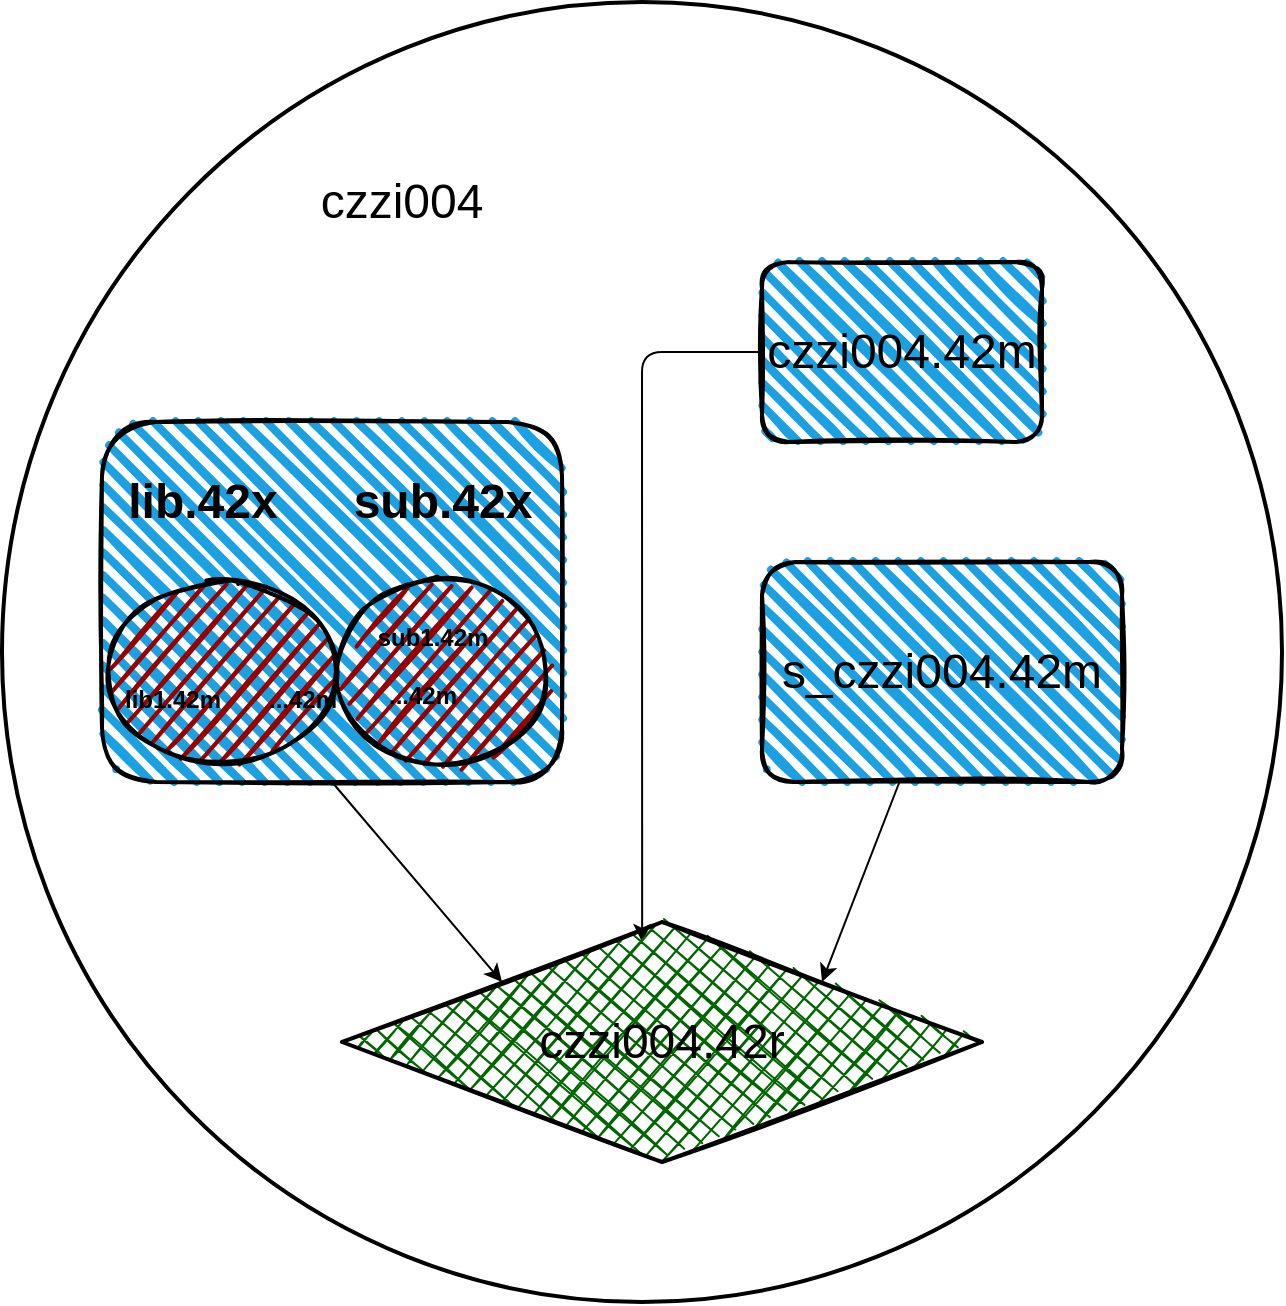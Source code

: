 <mxfile>
    <diagram id="5xKWW0kusY9AFzx1AKQd" name="Page-1">
        <mxGraphModel dx="1068" dy="784" grid="1" gridSize="10" guides="1" tooltips="1" connect="1" arrows="1" fold="1" page="1" pageScale="1" pageWidth="850" pageHeight="1100" math="0" shadow="0">
            <root>
                <mxCell id="0"/>
                <mxCell id="1" parent="0"/>
                <mxCell id="9" value="" style="strokeWidth=2;html=1;shape=mxgraph.flowchart.start_2;whiteSpace=wrap;fontSize=24;" vertex="1" parent="1">
                    <mxGeometry x="90" y="270" width="640" height="650" as="geometry"/>
                </mxCell>
                <mxCell id="10" value="czzi004" style="text;html=1;strokeColor=none;fillColor=none;align=center;verticalAlign=middle;whiteSpace=wrap;rounded=0;fontSize=24;" vertex="1" parent="1">
                    <mxGeometry x="250" y="350" width="80" height="40" as="geometry"/>
                </mxCell>
                <mxCell id="29" style="edgeStyle=none;html=1;fontSize=24;entryX=0;entryY=0;entryDx=0;entryDy=0;exitX=0.5;exitY=1;exitDx=0;exitDy=0;" edge="1" parent="1" source="14" target="28">
                    <mxGeometry relative="1" as="geometry"/>
                </mxCell>
                <mxCell id="14" value="" style="rounded=1;whiteSpace=wrap;html=1;strokeWidth=2;fillWeight=4;hachureGap=8;hachureAngle=45;fillColor=#1ba1e2;sketch=1;fontSize=24;" vertex="1" parent="1">
                    <mxGeometry x="140" y="480" width="230" height="180" as="geometry"/>
                </mxCell>
                <mxCell id="15" value="lib.42x" style="text;strokeColor=none;fillColor=none;html=1;fontSize=24;fontStyle=1;verticalAlign=middle;align=center;" vertex="1" parent="1">
                    <mxGeometry x="140" y="500" width="100" height="40" as="geometry"/>
                </mxCell>
                <mxCell id="16" value="sub.42x" style="text;strokeColor=none;fillColor=none;html=1;fontSize=24;fontStyle=1;verticalAlign=middle;align=center;" vertex="1" parent="1">
                    <mxGeometry x="260" y="500" width="100" height="40" as="geometry"/>
                </mxCell>
                <mxCell id="17" value="" style="ellipse;whiteSpace=wrap;html=1;strokeWidth=2;fillWeight=2;hachureGap=8;fillColor=#990000;fillStyle=dots;sketch=1;fontSize=24;" vertex="1" parent="1">
                    <mxGeometry x="140" y="560" width="120" height="90" as="geometry"/>
                </mxCell>
                <mxCell id="18" value="&lt;font style=&quot;font-size: 12px;&quot;&gt;lib1.42m&lt;/font&gt;" style="text;strokeColor=none;fillColor=none;html=1;fontSize=24;fontStyle=1;verticalAlign=middle;align=center;" vertex="1" parent="1">
                    <mxGeometry x="140" y="603.75" width="70" height="22.5" as="geometry"/>
                </mxCell>
                <mxCell id="23" value="" style="ellipse;whiteSpace=wrap;html=1;strokeWidth=2;fillWeight=2;hachureGap=8;fillColor=#990000;fillStyle=dots;sketch=1;fontSize=12;" vertex="1" parent="1">
                    <mxGeometry x="255" y="560" width="110" height="90" as="geometry"/>
                </mxCell>
                <mxCell id="21" value="&lt;font style=&quot;font-size: 12px;&quot;&gt;sub1.42m&lt;/font&gt;" style="text;strokeColor=none;fillColor=none;html=1;fontSize=24;fontStyle=1;verticalAlign=middle;align=center;" vertex="1" parent="1">
                    <mxGeometry x="270" y="572.5" width="70" height="22.5" as="geometry"/>
                </mxCell>
                <mxCell id="19" value="&lt;font style=&quot;font-size: 12px;&quot;&gt;...42m&lt;/font&gt;" style="text;strokeColor=none;fillColor=none;html=1;fontSize=24;fontStyle=1;verticalAlign=middle;align=center;" vertex="1" parent="1">
                    <mxGeometry x="190" y="595" width="100" height="40" as="geometry"/>
                </mxCell>
                <mxCell id="22" value="&lt;font style=&quot;font-size: 12px;&quot;&gt;...42m&lt;/font&gt;" style="text;strokeColor=none;fillColor=none;html=1;fontSize=24;fontStyle=1;verticalAlign=middle;align=center;" vertex="1" parent="1">
                    <mxGeometry x="270" y="595" width="60" height="35" as="geometry"/>
                </mxCell>
                <mxCell id="30" style="edgeStyle=none;html=1;entryX=0.469;entryY=0.083;entryDx=0;entryDy=0;entryPerimeter=0;fontSize=24;" edge="1" parent="1" source="25" target="28">
                    <mxGeometry relative="1" as="geometry">
                        <Array as="points">
                            <mxPoint x="410" y="445"/>
                        </Array>
                    </mxGeometry>
                </mxCell>
                <mxCell id="25" value="&lt;font style=&quot;font-size: 24px;&quot;&gt;czzi004.42m&lt;/font&gt;" style="rounded=1;whiteSpace=wrap;html=1;strokeWidth=2;fillWeight=4;hachureGap=8;hachureAngle=45;fillColor=#1ba1e2;sketch=1;fontSize=12;" vertex="1" parent="1">
                    <mxGeometry x="470" y="400" width="140" height="90" as="geometry"/>
                </mxCell>
                <mxCell id="31" style="edgeStyle=none;html=1;entryX=1;entryY=0;entryDx=0;entryDy=0;fontSize=24;" edge="1" parent="1" source="27" target="28">
                    <mxGeometry relative="1" as="geometry"/>
                </mxCell>
                <mxCell id="27" value="s_czzi004.42m" style="rounded=1;whiteSpace=wrap;html=1;strokeWidth=2;fillWeight=4;hachureGap=8;hachureAngle=45;fillColor=#1ba1e2;sketch=1;fontSize=24;" vertex="1" parent="1">
                    <mxGeometry x="470" y="550" width="180" height="110" as="geometry"/>
                </mxCell>
                <mxCell id="28" value="czzi004.42r" style="rhombus;whiteSpace=wrap;html=1;strokeWidth=2;fillWeight=-1;hachureGap=8;fillStyle=cross-hatch;fillColor=#006600;sketch=1;fontSize=24;" vertex="1" parent="1">
                    <mxGeometry x="260" y="730" width="320" height="120" as="geometry"/>
                </mxCell>
            </root>
        </mxGraphModel>
    </diagram>
</mxfile>